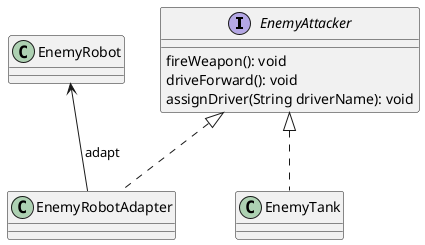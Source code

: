 
@startuml Diagramme de classe
 interface EnemyAttacker {
	fireWeapon(): void
	driveForward(): void
	assignDriver(String driverName): void
}
class EnemyRobot
class EnemyRobotAdapter implements EnemyAttacker
class EnemyTank implements EnemyAttacker
EnemyRobotAdapter  -up-> EnemyRobot: adapt

@enduml
